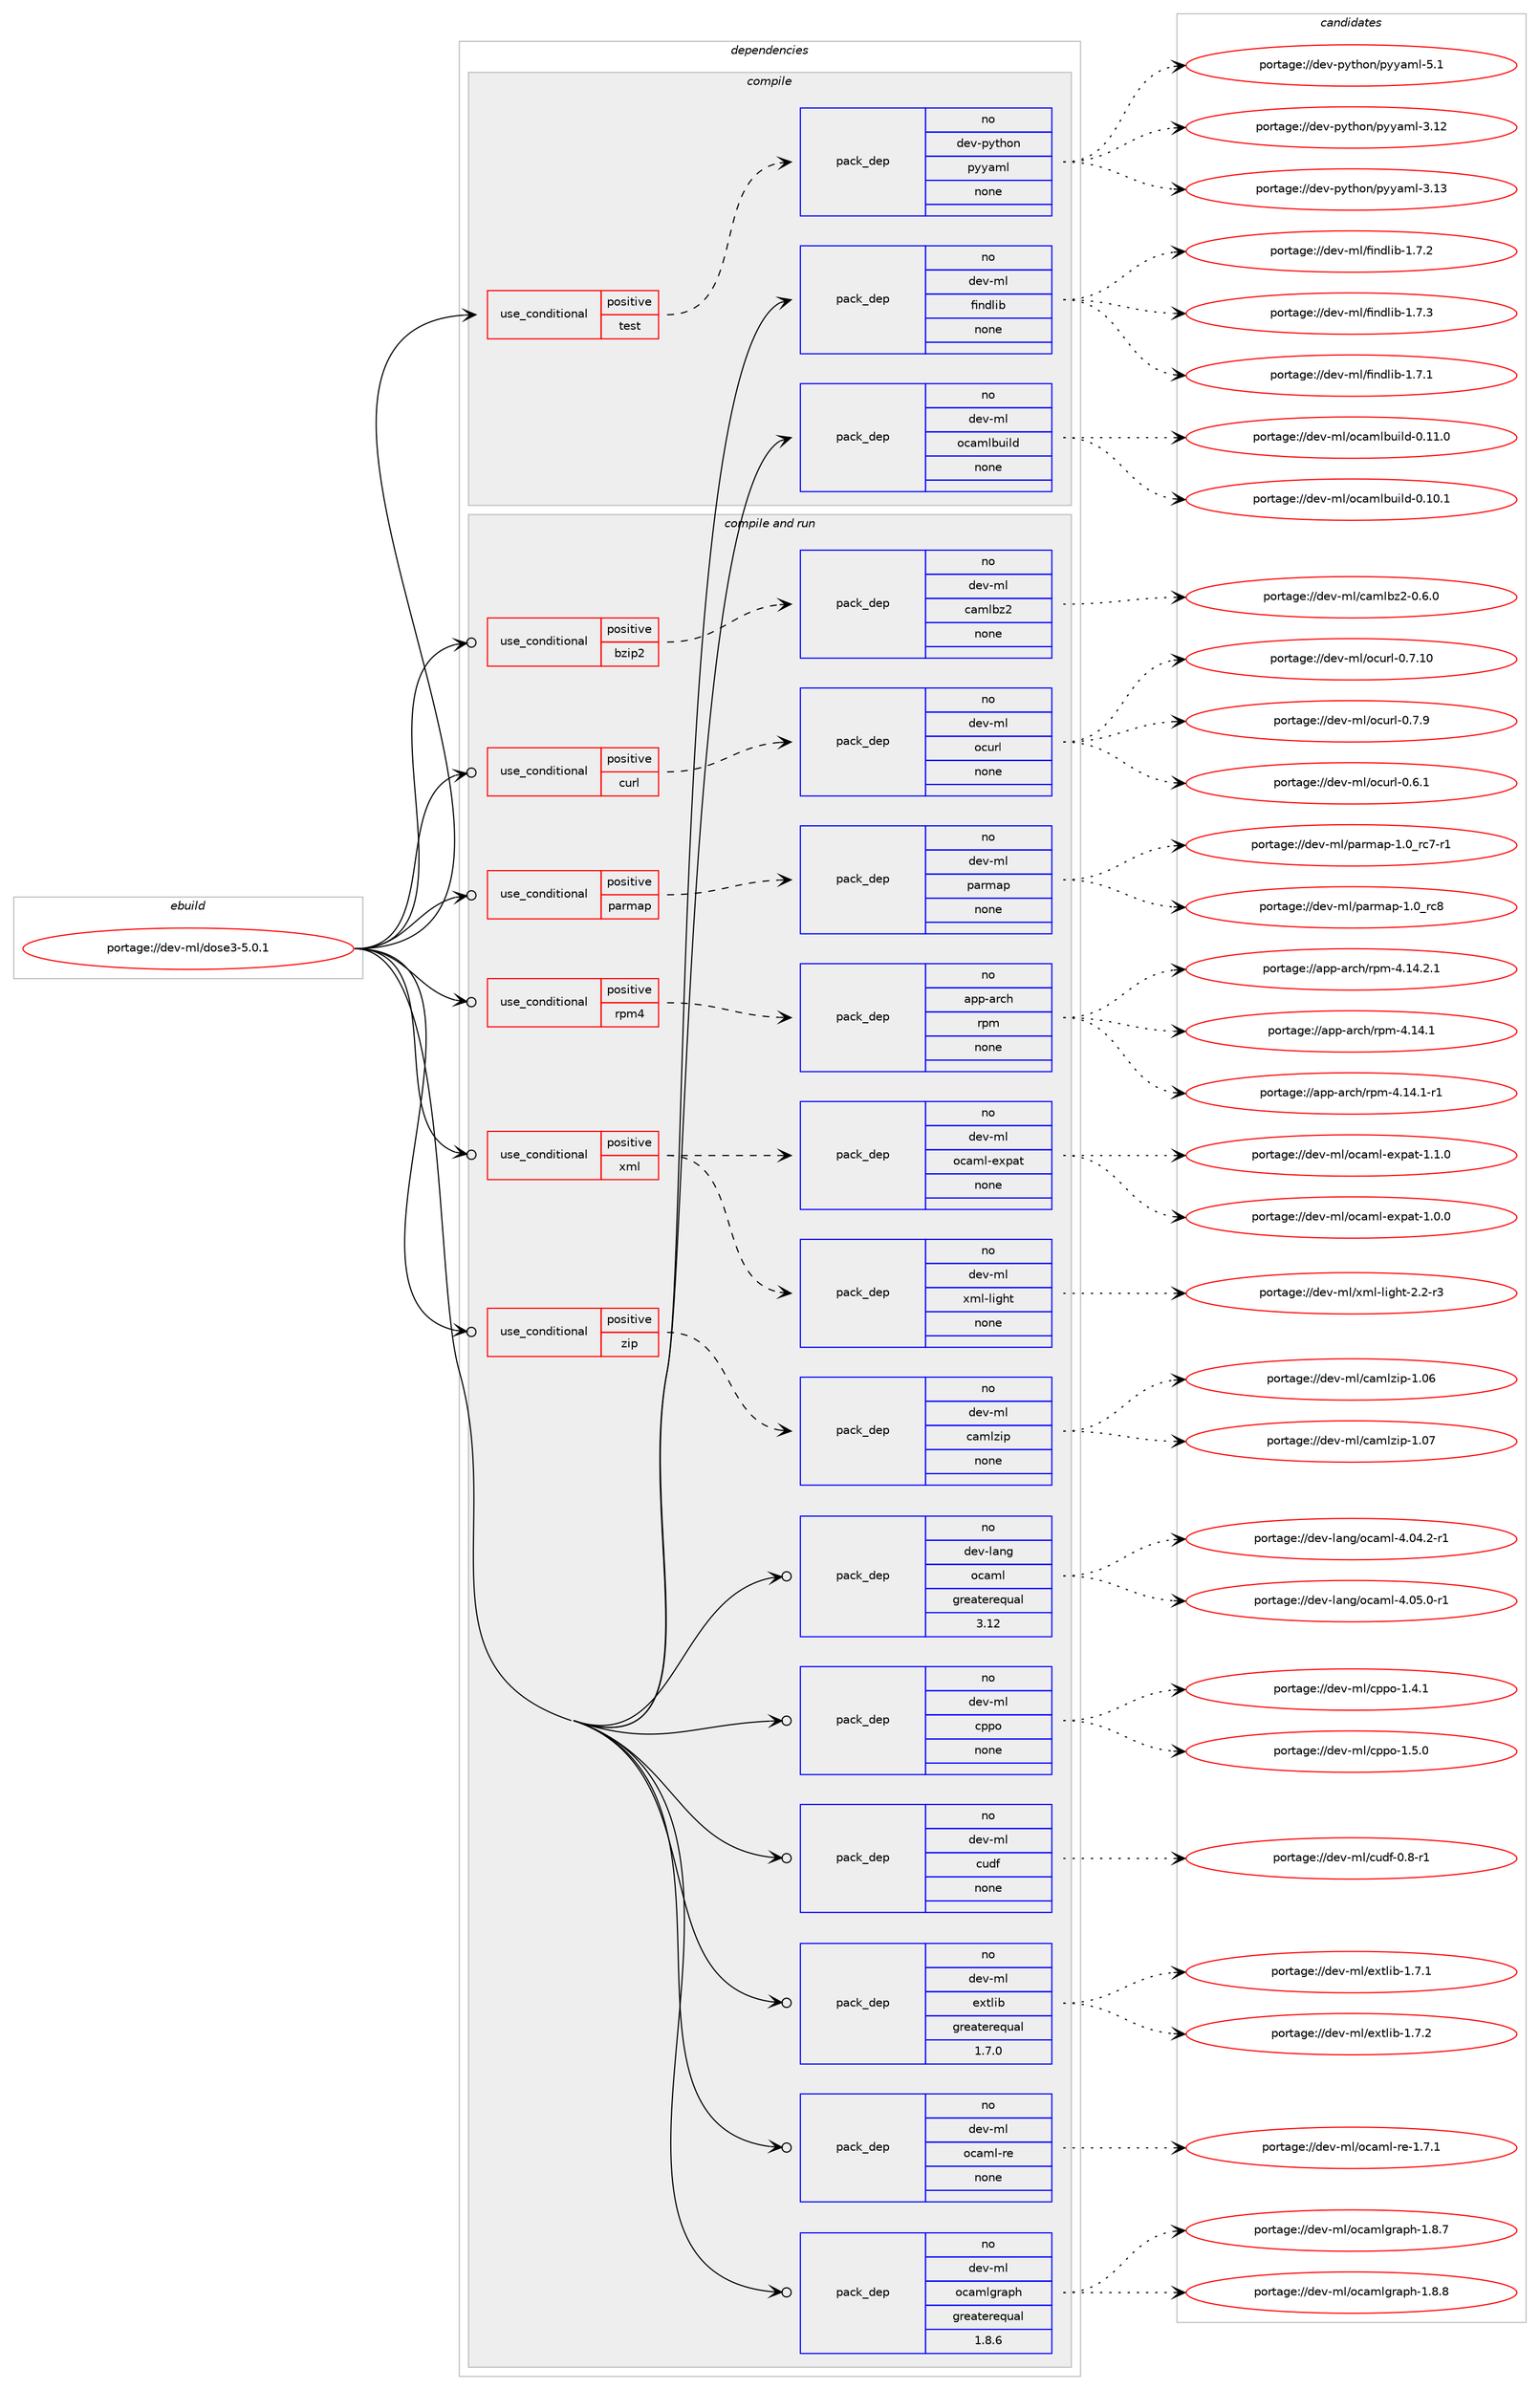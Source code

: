 digraph prolog {

# *************
# Graph options
# *************

newrank=true;
concentrate=true;
compound=true;
graph [rankdir=LR,fontname=Helvetica,fontsize=10,ranksep=1.5];#, ranksep=2.5, nodesep=0.2];
edge  [arrowhead=vee];
node  [fontname=Helvetica,fontsize=10];

# **********
# The ebuild
# **********

subgraph cluster_leftcol {
color=gray;
rank=same;
label=<<i>ebuild</i>>;
id [label="portage://dev-ml/dose3-5.0.1", color=red, width=4, href="../dev-ml/dose3-5.0.1.svg"];
}

# ****************
# The dependencies
# ****************

subgraph cluster_midcol {
color=gray;
label=<<i>dependencies</i>>;
subgraph cluster_compile {
fillcolor="#eeeeee";
style=filled;
label=<<i>compile</i>>;
subgraph cond22367 {
dependency106293 [label=<<TABLE BORDER="0" CELLBORDER="1" CELLSPACING="0" CELLPADDING="4"><TR><TD ROWSPAN="3" CELLPADDING="10">use_conditional</TD></TR><TR><TD>positive</TD></TR><TR><TD>test</TD></TR></TABLE>>, shape=none, color=red];
subgraph pack80780 {
dependency106294 [label=<<TABLE BORDER="0" CELLBORDER="1" CELLSPACING="0" CELLPADDING="4" WIDTH="220"><TR><TD ROWSPAN="6" CELLPADDING="30">pack_dep</TD></TR><TR><TD WIDTH="110">no</TD></TR><TR><TD>dev-python</TD></TR><TR><TD>pyyaml</TD></TR><TR><TD>none</TD></TR><TR><TD></TD></TR></TABLE>>, shape=none, color=blue];
}
dependency106293:e -> dependency106294:w [weight=20,style="dashed",arrowhead="vee"];
}
id:e -> dependency106293:w [weight=20,style="solid",arrowhead="vee"];
subgraph pack80781 {
dependency106295 [label=<<TABLE BORDER="0" CELLBORDER="1" CELLSPACING="0" CELLPADDING="4" WIDTH="220"><TR><TD ROWSPAN="6" CELLPADDING="30">pack_dep</TD></TR><TR><TD WIDTH="110">no</TD></TR><TR><TD>dev-ml</TD></TR><TR><TD>findlib</TD></TR><TR><TD>none</TD></TR><TR><TD></TD></TR></TABLE>>, shape=none, color=blue];
}
id:e -> dependency106295:w [weight=20,style="solid",arrowhead="vee"];
subgraph pack80782 {
dependency106296 [label=<<TABLE BORDER="0" CELLBORDER="1" CELLSPACING="0" CELLPADDING="4" WIDTH="220"><TR><TD ROWSPAN="6" CELLPADDING="30">pack_dep</TD></TR><TR><TD WIDTH="110">no</TD></TR><TR><TD>dev-ml</TD></TR><TR><TD>ocamlbuild</TD></TR><TR><TD>none</TD></TR><TR><TD></TD></TR></TABLE>>, shape=none, color=blue];
}
id:e -> dependency106296:w [weight=20,style="solid",arrowhead="vee"];
}
subgraph cluster_compileandrun {
fillcolor="#eeeeee";
style=filled;
label=<<i>compile and run</i>>;
subgraph cond22368 {
dependency106297 [label=<<TABLE BORDER="0" CELLBORDER="1" CELLSPACING="0" CELLPADDING="4"><TR><TD ROWSPAN="3" CELLPADDING="10">use_conditional</TD></TR><TR><TD>positive</TD></TR><TR><TD>bzip2</TD></TR></TABLE>>, shape=none, color=red];
subgraph pack80783 {
dependency106298 [label=<<TABLE BORDER="0" CELLBORDER="1" CELLSPACING="0" CELLPADDING="4" WIDTH="220"><TR><TD ROWSPAN="6" CELLPADDING="30">pack_dep</TD></TR><TR><TD WIDTH="110">no</TD></TR><TR><TD>dev-ml</TD></TR><TR><TD>camlbz2</TD></TR><TR><TD>none</TD></TR><TR><TD></TD></TR></TABLE>>, shape=none, color=blue];
}
dependency106297:e -> dependency106298:w [weight=20,style="dashed",arrowhead="vee"];
}
id:e -> dependency106297:w [weight=20,style="solid",arrowhead="odotvee"];
subgraph cond22369 {
dependency106299 [label=<<TABLE BORDER="0" CELLBORDER="1" CELLSPACING="0" CELLPADDING="4"><TR><TD ROWSPAN="3" CELLPADDING="10">use_conditional</TD></TR><TR><TD>positive</TD></TR><TR><TD>curl</TD></TR></TABLE>>, shape=none, color=red];
subgraph pack80784 {
dependency106300 [label=<<TABLE BORDER="0" CELLBORDER="1" CELLSPACING="0" CELLPADDING="4" WIDTH="220"><TR><TD ROWSPAN="6" CELLPADDING="30">pack_dep</TD></TR><TR><TD WIDTH="110">no</TD></TR><TR><TD>dev-ml</TD></TR><TR><TD>ocurl</TD></TR><TR><TD>none</TD></TR><TR><TD></TD></TR></TABLE>>, shape=none, color=blue];
}
dependency106299:e -> dependency106300:w [weight=20,style="dashed",arrowhead="vee"];
}
id:e -> dependency106299:w [weight=20,style="solid",arrowhead="odotvee"];
subgraph cond22370 {
dependency106301 [label=<<TABLE BORDER="0" CELLBORDER="1" CELLSPACING="0" CELLPADDING="4"><TR><TD ROWSPAN="3" CELLPADDING="10">use_conditional</TD></TR><TR><TD>positive</TD></TR><TR><TD>parmap</TD></TR></TABLE>>, shape=none, color=red];
subgraph pack80785 {
dependency106302 [label=<<TABLE BORDER="0" CELLBORDER="1" CELLSPACING="0" CELLPADDING="4" WIDTH="220"><TR><TD ROWSPAN="6" CELLPADDING="30">pack_dep</TD></TR><TR><TD WIDTH="110">no</TD></TR><TR><TD>dev-ml</TD></TR><TR><TD>parmap</TD></TR><TR><TD>none</TD></TR><TR><TD></TD></TR></TABLE>>, shape=none, color=blue];
}
dependency106301:e -> dependency106302:w [weight=20,style="dashed",arrowhead="vee"];
}
id:e -> dependency106301:w [weight=20,style="solid",arrowhead="odotvee"];
subgraph cond22371 {
dependency106303 [label=<<TABLE BORDER="0" CELLBORDER="1" CELLSPACING="0" CELLPADDING="4"><TR><TD ROWSPAN="3" CELLPADDING="10">use_conditional</TD></TR><TR><TD>positive</TD></TR><TR><TD>rpm4</TD></TR></TABLE>>, shape=none, color=red];
subgraph pack80786 {
dependency106304 [label=<<TABLE BORDER="0" CELLBORDER="1" CELLSPACING="0" CELLPADDING="4" WIDTH="220"><TR><TD ROWSPAN="6" CELLPADDING="30">pack_dep</TD></TR><TR><TD WIDTH="110">no</TD></TR><TR><TD>app-arch</TD></TR><TR><TD>rpm</TD></TR><TR><TD>none</TD></TR><TR><TD></TD></TR></TABLE>>, shape=none, color=blue];
}
dependency106303:e -> dependency106304:w [weight=20,style="dashed",arrowhead="vee"];
}
id:e -> dependency106303:w [weight=20,style="solid",arrowhead="odotvee"];
subgraph cond22372 {
dependency106305 [label=<<TABLE BORDER="0" CELLBORDER="1" CELLSPACING="0" CELLPADDING="4"><TR><TD ROWSPAN="3" CELLPADDING="10">use_conditional</TD></TR><TR><TD>positive</TD></TR><TR><TD>xml</TD></TR></TABLE>>, shape=none, color=red];
subgraph pack80787 {
dependency106306 [label=<<TABLE BORDER="0" CELLBORDER="1" CELLSPACING="0" CELLPADDING="4" WIDTH="220"><TR><TD ROWSPAN="6" CELLPADDING="30">pack_dep</TD></TR><TR><TD WIDTH="110">no</TD></TR><TR><TD>dev-ml</TD></TR><TR><TD>ocaml-expat</TD></TR><TR><TD>none</TD></TR><TR><TD></TD></TR></TABLE>>, shape=none, color=blue];
}
dependency106305:e -> dependency106306:w [weight=20,style="dashed",arrowhead="vee"];
subgraph pack80788 {
dependency106307 [label=<<TABLE BORDER="0" CELLBORDER="1" CELLSPACING="0" CELLPADDING="4" WIDTH="220"><TR><TD ROWSPAN="6" CELLPADDING="30">pack_dep</TD></TR><TR><TD WIDTH="110">no</TD></TR><TR><TD>dev-ml</TD></TR><TR><TD>xml-light</TD></TR><TR><TD>none</TD></TR><TR><TD></TD></TR></TABLE>>, shape=none, color=blue];
}
dependency106305:e -> dependency106307:w [weight=20,style="dashed",arrowhead="vee"];
}
id:e -> dependency106305:w [weight=20,style="solid",arrowhead="odotvee"];
subgraph cond22373 {
dependency106308 [label=<<TABLE BORDER="0" CELLBORDER="1" CELLSPACING="0" CELLPADDING="4"><TR><TD ROWSPAN="3" CELLPADDING="10">use_conditional</TD></TR><TR><TD>positive</TD></TR><TR><TD>zip</TD></TR></TABLE>>, shape=none, color=red];
subgraph pack80789 {
dependency106309 [label=<<TABLE BORDER="0" CELLBORDER="1" CELLSPACING="0" CELLPADDING="4" WIDTH="220"><TR><TD ROWSPAN="6" CELLPADDING="30">pack_dep</TD></TR><TR><TD WIDTH="110">no</TD></TR><TR><TD>dev-ml</TD></TR><TR><TD>camlzip</TD></TR><TR><TD>none</TD></TR><TR><TD></TD></TR></TABLE>>, shape=none, color=blue];
}
dependency106308:e -> dependency106309:w [weight=20,style="dashed",arrowhead="vee"];
}
id:e -> dependency106308:w [weight=20,style="solid",arrowhead="odotvee"];
subgraph pack80790 {
dependency106310 [label=<<TABLE BORDER="0" CELLBORDER="1" CELLSPACING="0" CELLPADDING="4" WIDTH="220"><TR><TD ROWSPAN="6" CELLPADDING="30">pack_dep</TD></TR><TR><TD WIDTH="110">no</TD></TR><TR><TD>dev-lang</TD></TR><TR><TD>ocaml</TD></TR><TR><TD>greaterequal</TD></TR><TR><TD>3.12</TD></TR></TABLE>>, shape=none, color=blue];
}
id:e -> dependency106310:w [weight=20,style="solid",arrowhead="odotvee"];
subgraph pack80791 {
dependency106311 [label=<<TABLE BORDER="0" CELLBORDER="1" CELLSPACING="0" CELLPADDING="4" WIDTH="220"><TR><TD ROWSPAN="6" CELLPADDING="30">pack_dep</TD></TR><TR><TD WIDTH="110">no</TD></TR><TR><TD>dev-ml</TD></TR><TR><TD>cppo</TD></TR><TR><TD>none</TD></TR><TR><TD></TD></TR></TABLE>>, shape=none, color=blue];
}
id:e -> dependency106311:w [weight=20,style="solid",arrowhead="odotvee"];
subgraph pack80792 {
dependency106312 [label=<<TABLE BORDER="0" CELLBORDER="1" CELLSPACING="0" CELLPADDING="4" WIDTH="220"><TR><TD ROWSPAN="6" CELLPADDING="30">pack_dep</TD></TR><TR><TD WIDTH="110">no</TD></TR><TR><TD>dev-ml</TD></TR><TR><TD>cudf</TD></TR><TR><TD>none</TD></TR><TR><TD></TD></TR></TABLE>>, shape=none, color=blue];
}
id:e -> dependency106312:w [weight=20,style="solid",arrowhead="odotvee"];
subgraph pack80793 {
dependency106313 [label=<<TABLE BORDER="0" CELLBORDER="1" CELLSPACING="0" CELLPADDING="4" WIDTH="220"><TR><TD ROWSPAN="6" CELLPADDING="30">pack_dep</TD></TR><TR><TD WIDTH="110">no</TD></TR><TR><TD>dev-ml</TD></TR><TR><TD>extlib</TD></TR><TR><TD>greaterequal</TD></TR><TR><TD>1.7.0</TD></TR></TABLE>>, shape=none, color=blue];
}
id:e -> dependency106313:w [weight=20,style="solid",arrowhead="odotvee"];
subgraph pack80794 {
dependency106314 [label=<<TABLE BORDER="0" CELLBORDER="1" CELLSPACING="0" CELLPADDING="4" WIDTH="220"><TR><TD ROWSPAN="6" CELLPADDING="30">pack_dep</TD></TR><TR><TD WIDTH="110">no</TD></TR><TR><TD>dev-ml</TD></TR><TR><TD>ocaml-re</TD></TR><TR><TD>none</TD></TR><TR><TD></TD></TR></TABLE>>, shape=none, color=blue];
}
id:e -> dependency106314:w [weight=20,style="solid",arrowhead="odotvee"];
subgraph pack80795 {
dependency106315 [label=<<TABLE BORDER="0" CELLBORDER="1" CELLSPACING="0" CELLPADDING="4" WIDTH="220"><TR><TD ROWSPAN="6" CELLPADDING="30">pack_dep</TD></TR><TR><TD WIDTH="110">no</TD></TR><TR><TD>dev-ml</TD></TR><TR><TD>ocamlgraph</TD></TR><TR><TD>greaterequal</TD></TR><TR><TD>1.8.6</TD></TR></TABLE>>, shape=none, color=blue];
}
id:e -> dependency106315:w [weight=20,style="solid",arrowhead="odotvee"];
}
subgraph cluster_run {
fillcolor="#eeeeee";
style=filled;
label=<<i>run</i>>;
}
}

# **************
# The candidates
# **************

subgraph cluster_choices {
rank=same;
color=gray;
label=<<i>candidates</i>>;

subgraph choice80780 {
color=black;
nodesep=1;
choiceportage1001011184511212111610411111047112121121971091084551464950 [label="portage://dev-python/pyyaml-3.12", color=red, width=4,href="../dev-python/pyyaml-3.12.svg"];
choiceportage1001011184511212111610411111047112121121971091084551464951 [label="portage://dev-python/pyyaml-3.13", color=red, width=4,href="../dev-python/pyyaml-3.13.svg"];
choiceportage10010111845112121116104111110471121211219710910845534649 [label="portage://dev-python/pyyaml-5.1", color=red, width=4,href="../dev-python/pyyaml-5.1.svg"];
dependency106294:e -> choiceportage1001011184511212111610411111047112121121971091084551464950:w [style=dotted,weight="100"];
dependency106294:e -> choiceportage1001011184511212111610411111047112121121971091084551464951:w [style=dotted,weight="100"];
dependency106294:e -> choiceportage10010111845112121116104111110471121211219710910845534649:w [style=dotted,weight="100"];
}
subgraph choice80781 {
color=black;
nodesep=1;
choiceportage100101118451091084710210511010010810598454946554649 [label="portage://dev-ml/findlib-1.7.1", color=red, width=4,href="../dev-ml/findlib-1.7.1.svg"];
choiceportage100101118451091084710210511010010810598454946554650 [label="portage://dev-ml/findlib-1.7.2", color=red, width=4,href="../dev-ml/findlib-1.7.2.svg"];
choiceportage100101118451091084710210511010010810598454946554651 [label="portage://dev-ml/findlib-1.7.3", color=red, width=4,href="../dev-ml/findlib-1.7.3.svg"];
dependency106295:e -> choiceportage100101118451091084710210511010010810598454946554649:w [style=dotted,weight="100"];
dependency106295:e -> choiceportage100101118451091084710210511010010810598454946554650:w [style=dotted,weight="100"];
dependency106295:e -> choiceportage100101118451091084710210511010010810598454946554651:w [style=dotted,weight="100"];
}
subgraph choice80782 {
color=black;
nodesep=1;
choiceportage100101118451091084711199971091089811710510810045484649484649 [label="portage://dev-ml/ocamlbuild-0.10.1", color=red, width=4,href="../dev-ml/ocamlbuild-0.10.1.svg"];
choiceportage100101118451091084711199971091089811710510810045484649494648 [label="portage://dev-ml/ocamlbuild-0.11.0", color=red, width=4,href="../dev-ml/ocamlbuild-0.11.0.svg"];
dependency106296:e -> choiceportage100101118451091084711199971091089811710510810045484649484649:w [style=dotted,weight="100"];
dependency106296:e -> choiceportage100101118451091084711199971091089811710510810045484649494648:w [style=dotted,weight="100"];
}
subgraph choice80783 {
color=black;
nodesep=1;
choiceportage100101118451091084799971091089812250454846544648 [label="portage://dev-ml/camlbz2-0.6.0", color=red, width=4,href="../dev-ml/camlbz2-0.6.0.svg"];
dependency106298:e -> choiceportage100101118451091084799971091089812250454846544648:w [style=dotted,weight="100"];
}
subgraph choice80784 {
color=black;
nodesep=1;
choiceportage100101118451091084711199117114108454846544649 [label="portage://dev-ml/ocurl-0.6.1", color=red, width=4,href="../dev-ml/ocurl-0.6.1.svg"];
choiceportage10010111845109108471119911711410845484655464948 [label="portage://dev-ml/ocurl-0.7.10", color=red, width=4,href="../dev-ml/ocurl-0.7.10.svg"];
choiceportage100101118451091084711199117114108454846554657 [label="portage://dev-ml/ocurl-0.7.9", color=red, width=4,href="../dev-ml/ocurl-0.7.9.svg"];
dependency106300:e -> choiceportage100101118451091084711199117114108454846544649:w [style=dotted,weight="100"];
dependency106300:e -> choiceportage10010111845109108471119911711410845484655464948:w [style=dotted,weight="100"];
dependency106300:e -> choiceportage100101118451091084711199117114108454846554657:w [style=dotted,weight="100"];
}
subgraph choice80785 {
color=black;
nodesep=1;
choiceportage10010111845109108471129711410997112454946489511499554511449 [label="portage://dev-ml/parmap-1.0_rc7-r1", color=red, width=4,href="../dev-ml/parmap-1.0_rc7-r1.svg"];
choiceportage1001011184510910847112971141099711245494648951149956 [label="portage://dev-ml/parmap-1.0_rc8", color=red, width=4,href="../dev-ml/parmap-1.0_rc8.svg"];
dependency106302:e -> choiceportage10010111845109108471129711410997112454946489511499554511449:w [style=dotted,weight="100"];
dependency106302:e -> choiceportage1001011184510910847112971141099711245494648951149956:w [style=dotted,weight="100"];
}
subgraph choice80786 {
color=black;
nodesep=1;
choiceportage971121124597114991044711411210945524649524649 [label="portage://app-arch/rpm-4.14.1", color=red, width=4,href="../app-arch/rpm-4.14.1.svg"];
choiceportage9711211245971149910447114112109455246495246494511449 [label="portage://app-arch/rpm-4.14.1-r1", color=red, width=4,href="../app-arch/rpm-4.14.1-r1.svg"];
choiceportage9711211245971149910447114112109455246495246504649 [label="portage://app-arch/rpm-4.14.2.1", color=red, width=4,href="../app-arch/rpm-4.14.2.1.svg"];
dependency106304:e -> choiceportage971121124597114991044711411210945524649524649:w [style=dotted,weight="100"];
dependency106304:e -> choiceportage9711211245971149910447114112109455246495246494511449:w [style=dotted,weight="100"];
dependency106304:e -> choiceportage9711211245971149910447114112109455246495246504649:w [style=dotted,weight="100"];
}
subgraph choice80787 {
color=black;
nodesep=1;
choiceportage100101118451091084711199971091084510112011297116454946484648 [label="portage://dev-ml/ocaml-expat-1.0.0", color=red, width=4,href="../dev-ml/ocaml-expat-1.0.0.svg"];
choiceportage100101118451091084711199971091084510112011297116454946494648 [label="portage://dev-ml/ocaml-expat-1.1.0", color=red, width=4,href="../dev-ml/ocaml-expat-1.1.0.svg"];
dependency106306:e -> choiceportage100101118451091084711199971091084510112011297116454946484648:w [style=dotted,weight="100"];
dependency106306:e -> choiceportage100101118451091084711199971091084510112011297116454946494648:w [style=dotted,weight="100"];
}
subgraph choice80788 {
color=black;
nodesep=1;
choiceportage100101118451091084712010910845108105103104116455046504511451 [label="portage://dev-ml/xml-light-2.2-r3", color=red, width=4,href="../dev-ml/xml-light-2.2-r3.svg"];
dependency106307:e -> choiceportage100101118451091084712010910845108105103104116455046504511451:w [style=dotted,weight="100"];
}
subgraph choice80789 {
color=black;
nodesep=1;
choiceportage100101118451091084799971091081221051124549464854 [label="portage://dev-ml/camlzip-1.06", color=red, width=4,href="../dev-ml/camlzip-1.06.svg"];
choiceportage100101118451091084799971091081221051124549464855 [label="portage://dev-ml/camlzip-1.07", color=red, width=4,href="../dev-ml/camlzip-1.07.svg"];
dependency106309:e -> choiceportage100101118451091084799971091081221051124549464854:w [style=dotted,weight="100"];
dependency106309:e -> choiceportage100101118451091084799971091081221051124549464855:w [style=dotted,weight="100"];
}
subgraph choice80790 {
color=black;
nodesep=1;
choiceportage1001011184510897110103471119997109108455246485246504511449 [label="portage://dev-lang/ocaml-4.04.2-r1", color=red, width=4,href="../dev-lang/ocaml-4.04.2-r1.svg"];
choiceportage1001011184510897110103471119997109108455246485346484511449 [label="portage://dev-lang/ocaml-4.05.0-r1", color=red, width=4,href="../dev-lang/ocaml-4.05.0-r1.svg"];
dependency106310:e -> choiceportage1001011184510897110103471119997109108455246485246504511449:w [style=dotted,weight="100"];
dependency106310:e -> choiceportage1001011184510897110103471119997109108455246485346484511449:w [style=dotted,weight="100"];
}
subgraph choice80791 {
color=black;
nodesep=1;
choiceportage100101118451091084799112112111454946524649 [label="portage://dev-ml/cppo-1.4.1", color=red, width=4,href="../dev-ml/cppo-1.4.1.svg"];
choiceportage100101118451091084799112112111454946534648 [label="portage://dev-ml/cppo-1.5.0", color=red, width=4,href="../dev-ml/cppo-1.5.0.svg"];
dependency106311:e -> choiceportage100101118451091084799112112111454946524649:w [style=dotted,weight="100"];
dependency106311:e -> choiceportage100101118451091084799112112111454946534648:w [style=dotted,weight="100"];
}
subgraph choice80792 {
color=black;
nodesep=1;
choiceportage100101118451091084799117100102454846564511449 [label="portage://dev-ml/cudf-0.8-r1", color=red, width=4,href="../dev-ml/cudf-0.8-r1.svg"];
dependency106312:e -> choiceportage100101118451091084799117100102454846564511449:w [style=dotted,weight="100"];
}
subgraph choice80793 {
color=black;
nodesep=1;
choiceportage100101118451091084710112011610810598454946554649 [label="portage://dev-ml/extlib-1.7.1", color=red, width=4,href="../dev-ml/extlib-1.7.1.svg"];
choiceportage100101118451091084710112011610810598454946554650 [label="portage://dev-ml/extlib-1.7.2", color=red, width=4,href="../dev-ml/extlib-1.7.2.svg"];
dependency106313:e -> choiceportage100101118451091084710112011610810598454946554649:w [style=dotted,weight="100"];
dependency106313:e -> choiceportage100101118451091084710112011610810598454946554650:w [style=dotted,weight="100"];
}
subgraph choice80794 {
color=black;
nodesep=1;
choiceportage1001011184510910847111999710910845114101454946554649 [label="portage://dev-ml/ocaml-re-1.7.1", color=red, width=4,href="../dev-ml/ocaml-re-1.7.1.svg"];
dependency106314:e -> choiceportage1001011184510910847111999710910845114101454946554649:w [style=dotted,weight="100"];
}
subgraph choice80795 {
color=black;
nodesep=1;
choiceportage1001011184510910847111999710910810311497112104454946564655 [label="portage://dev-ml/ocamlgraph-1.8.7", color=red, width=4,href="../dev-ml/ocamlgraph-1.8.7.svg"];
choiceportage1001011184510910847111999710910810311497112104454946564656 [label="portage://dev-ml/ocamlgraph-1.8.8", color=red, width=4,href="../dev-ml/ocamlgraph-1.8.8.svg"];
dependency106315:e -> choiceportage1001011184510910847111999710910810311497112104454946564655:w [style=dotted,weight="100"];
dependency106315:e -> choiceportage1001011184510910847111999710910810311497112104454946564656:w [style=dotted,weight="100"];
}
}

}
